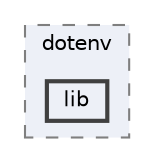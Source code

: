 digraph "lib"
{
 // INTERACTIVE_SVG=YES
 // LATEX_PDF_SIZE
  bgcolor="transparent";
  edge [fontname=Helvetica,fontsize=10,labelfontname=Helvetica,labelfontsize=10];
  node [fontname=Helvetica,fontsize=10,shape=box,height=0.2,width=0.4];
  compound=true
  subgraph clusterdir_7dad091c9206dd475d57c2af9f50c586 {
    graph [ bgcolor="#edf0f7", pencolor="grey50", label="dotenv", fontname=Helvetica,fontsize=10 style="filled,dashed", URL="dir_7dad091c9206dd475d57c2af9f50c586.html",tooltip=""]
  dir_20566d1fc9cece2ec26013bced6793a6 [label="lib", fillcolor="#edf0f7", color="grey25", style="filled,bold", URL="dir_20566d1fc9cece2ec26013bced6793a6.html",tooltip=""];
  }
}
